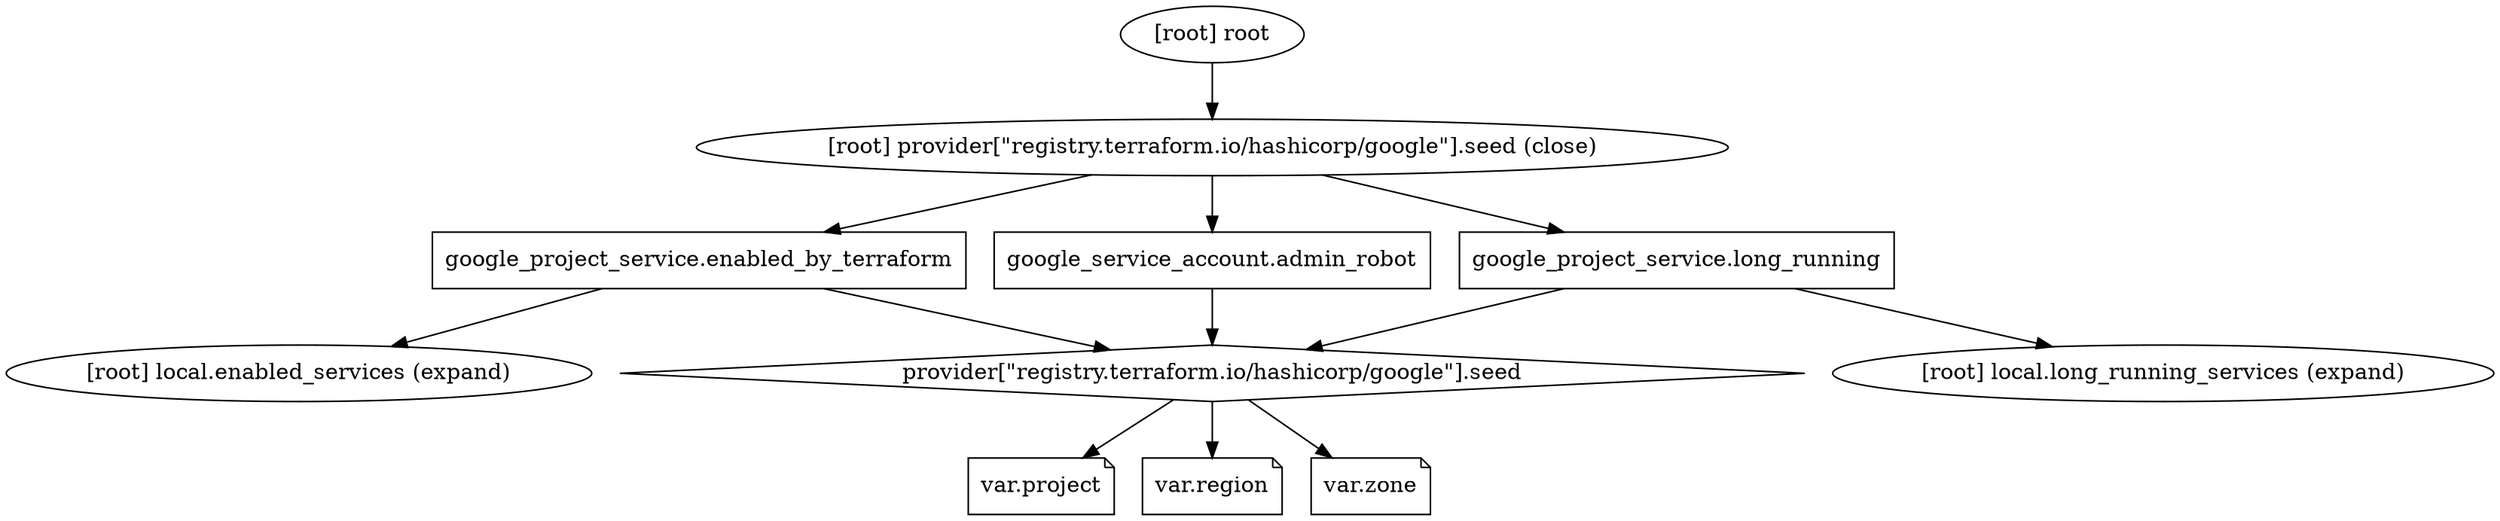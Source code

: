 digraph {
        compound = "true"
        newrank = "true"
        subgraph "root" {
                "[root] google_project_service.enabled_by_terraform (expand)" [label = "google_project_service.enabled_by_terraform", shape = "box"]
                "[root] google_project_service.long_running (expand)" [label = "google_project_service.long_running", shape = "box"]
                "[root] google_service_account.admin_robot (expand)" [label = "google_service_account.admin_robot", shape = "box"]
                "[root] provider[\"registry.terraform.io/hashicorp/google\"].seed" [label = "provider[\"registry.terraform.io/hashicorp/google\"].seed", shape = "diamond"]
                "[root] var.project" [label = "var.project", shape = "note"]
                "[root] var.region" [label = "var.region", shape = "note"]
                "[root] var.zone" [label = "var.zone", shape = "note"]
                "[root] google_project_service.enabled_by_terraform (expand)" -> "[root] local.enabled_services (expand)"
                "[root] google_project_service.enabled_by_terraform (expand)" -> "[root] provider[\"registry.terraform.io/hashicorp/google\"].seed"
                "[root] google_project_service.long_running (expand)" -> "[root] local.long_running_services (expand)"
                "[root] google_project_service.long_running (expand)" -> "[root] provider[\"registry.terraform.io/hashicorp/google\"].seed"
                "[root] google_service_account.admin_robot (expand)" -> "[root] provider[\"registry.terraform.io/hashicorp/google\"].seed"
                "[root] provider[\"registry.terraform.io/hashicorp/google\"].seed (close)" -> "[root] google_project_service.enabled_by_terraform (expand)"
                "[root] provider[\"registry.terraform.io/hashicorp/google\"].seed (close)" -> "[root] google_project_service.long_running (expand)"
                "[root] provider[\"registry.terraform.io/hashicorp/google\"].seed (close)" -> "[root] google_service_account.admin_robot (expand)"
                "[root] provider[\"registry.terraform.io/hashicorp/google\"].seed" -> "[root] var.project"
                "[root] provider[\"registry.terraform.io/hashicorp/google\"].seed" -> "[root] var.region"
                "[root] provider[\"registry.terraform.io/hashicorp/google\"].seed" -> "[root] var.zone"
                "[root] root" -> "[root] provider[\"registry.terraform.io/hashicorp/google\"].seed (close)"
        }
}